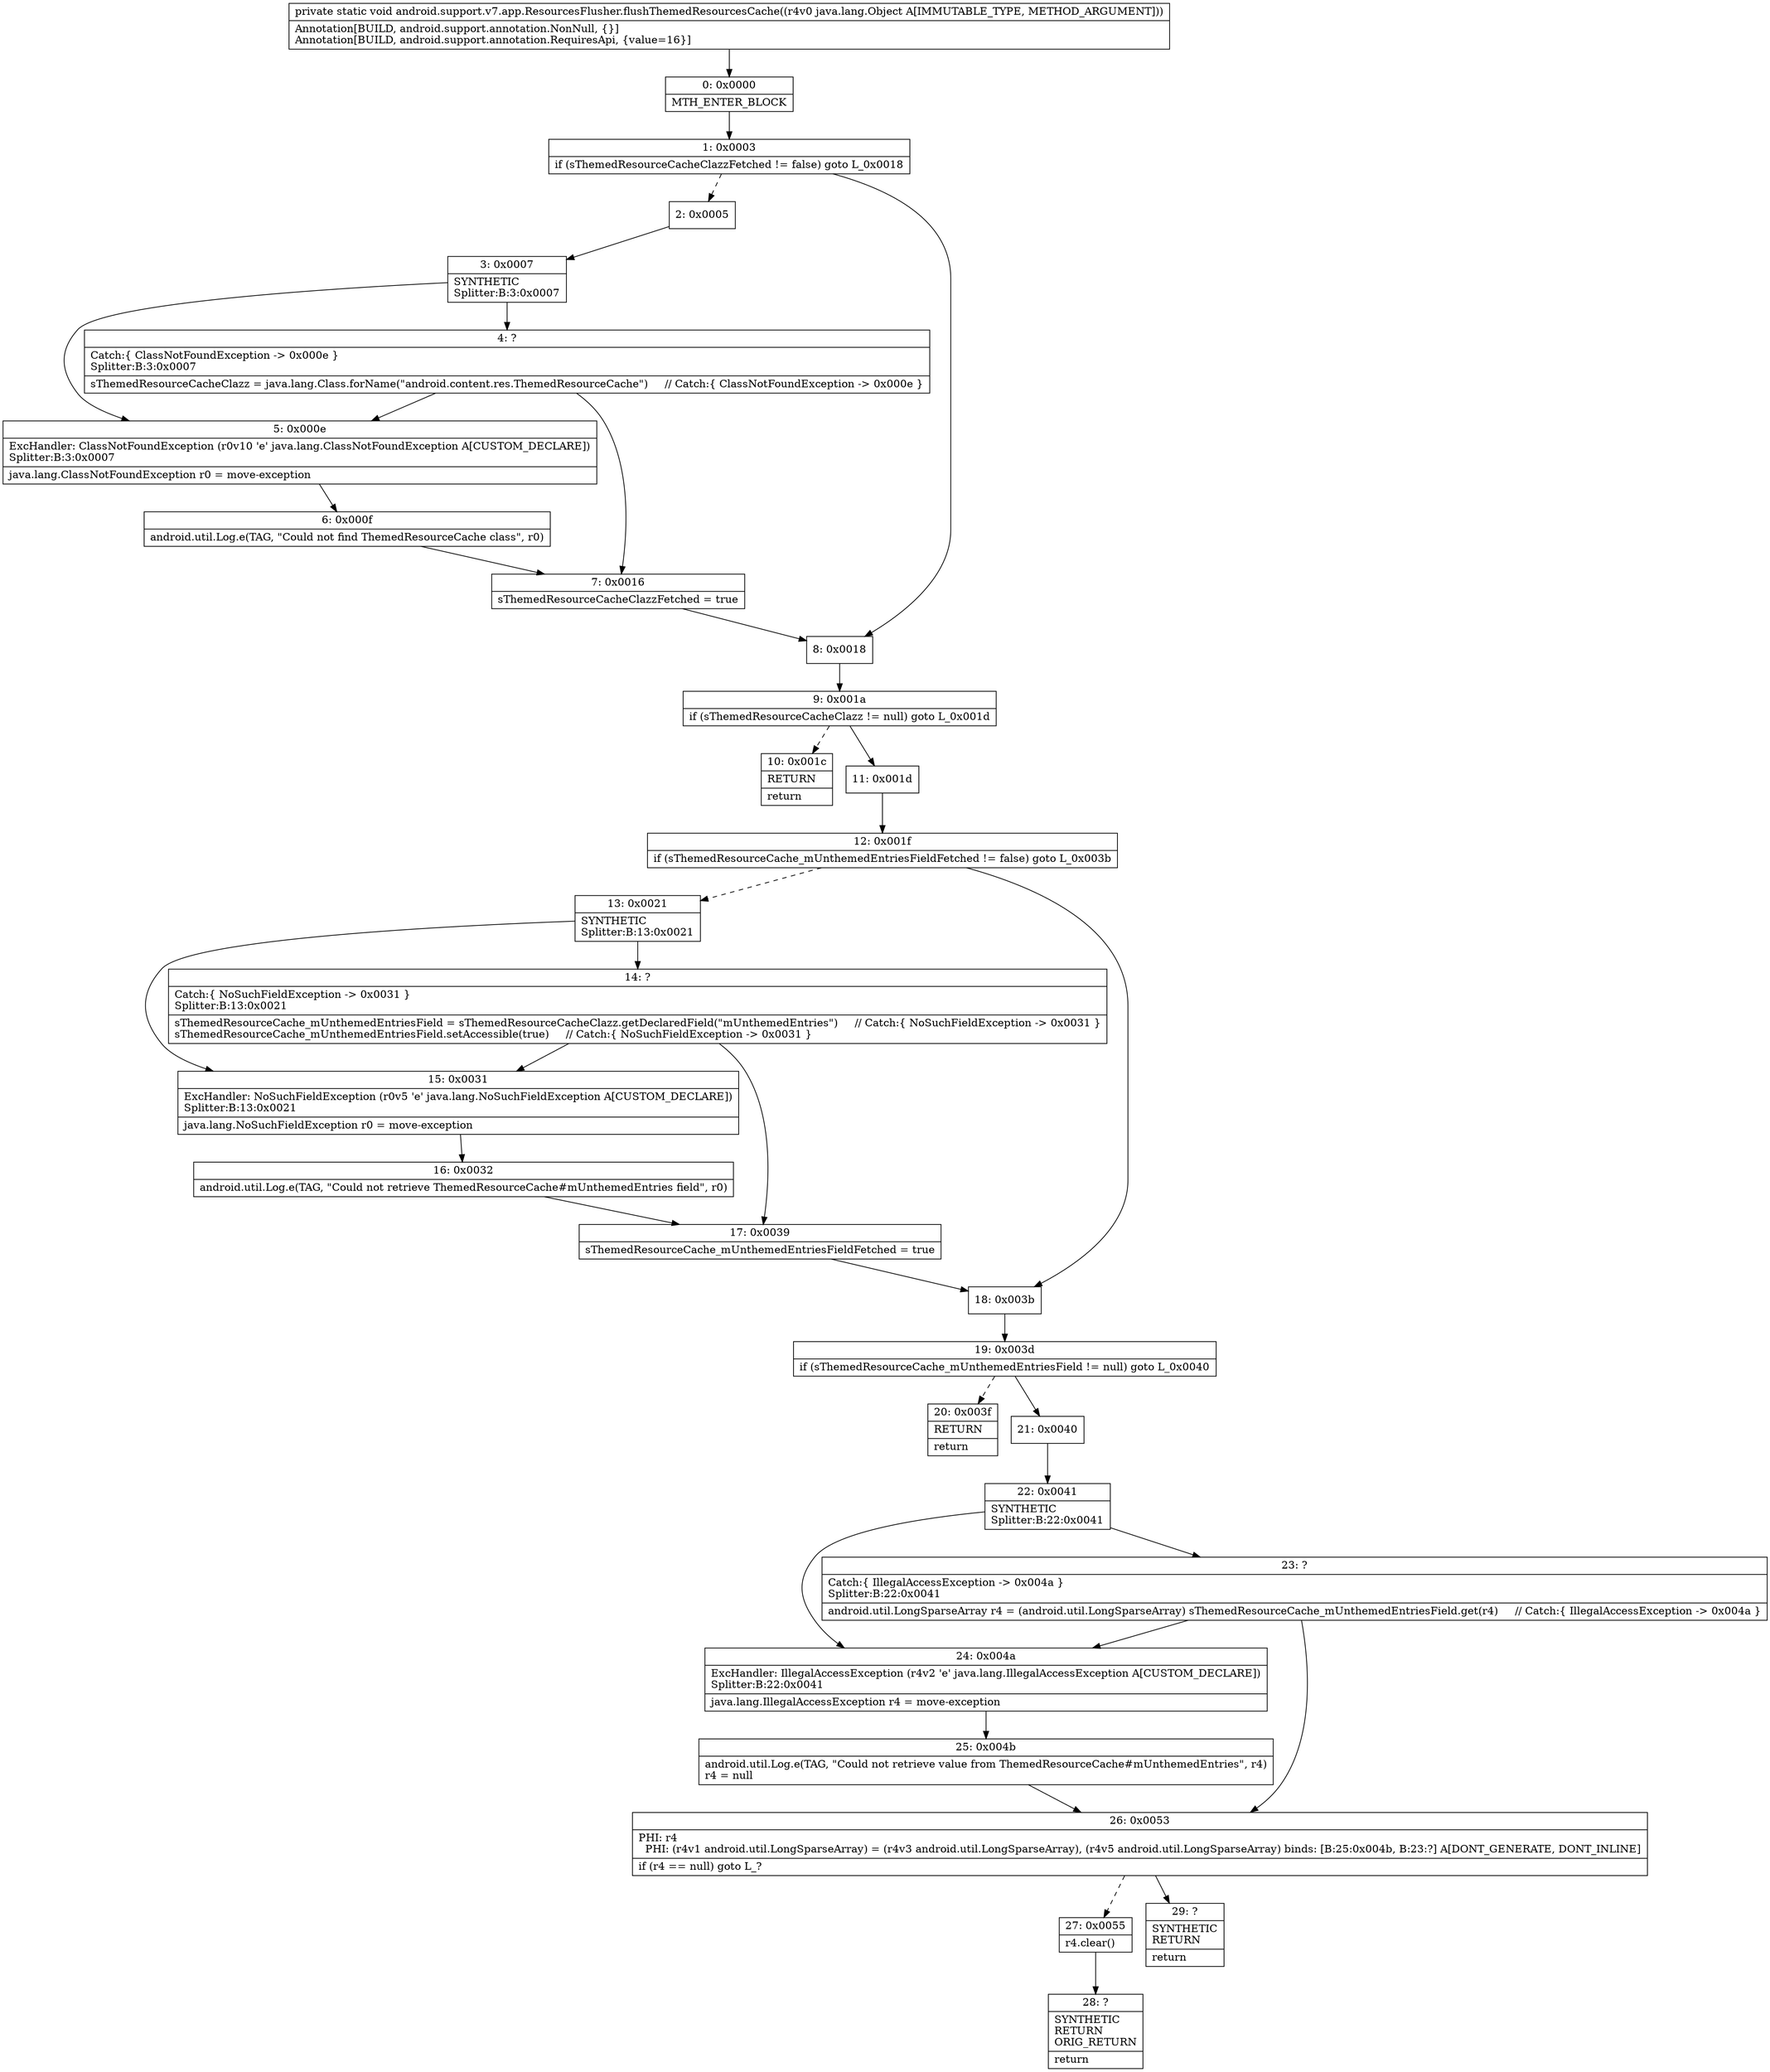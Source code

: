 digraph "CFG forandroid.support.v7.app.ResourcesFlusher.flushThemedResourcesCache(Ljava\/lang\/Object;)V" {
Node_0 [shape=record,label="{0\:\ 0x0000|MTH_ENTER_BLOCK\l}"];
Node_1 [shape=record,label="{1\:\ 0x0003|if (sThemedResourceCacheClazzFetched != false) goto L_0x0018\l}"];
Node_2 [shape=record,label="{2\:\ 0x0005}"];
Node_3 [shape=record,label="{3\:\ 0x0007|SYNTHETIC\lSplitter:B:3:0x0007\l}"];
Node_4 [shape=record,label="{4\:\ ?|Catch:\{ ClassNotFoundException \-\> 0x000e \}\lSplitter:B:3:0x0007\l|sThemedResourceCacheClazz = java.lang.Class.forName(\"android.content.res.ThemedResourceCache\")     \/\/ Catch:\{ ClassNotFoundException \-\> 0x000e \}\l}"];
Node_5 [shape=record,label="{5\:\ 0x000e|ExcHandler: ClassNotFoundException (r0v10 'e' java.lang.ClassNotFoundException A[CUSTOM_DECLARE])\lSplitter:B:3:0x0007\l|java.lang.ClassNotFoundException r0 = move\-exception\l}"];
Node_6 [shape=record,label="{6\:\ 0x000f|android.util.Log.e(TAG, \"Could not find ThemedResourceCache class\", r0)\l}"];
Node_7 [shape=record,label="{7\:\ 0x0016|sThemedResourceCacheClazzFetched = true\l}"];
Node_8 [shape=record,label="{8\:\ 0x0018}"];
Node_9 [shape=record,label="{9\:\ 0x001a|if (sThemedResourceCacheClazz != null) goto L_0x001d\l}"];
Node_10 [shape=record,label="{10\:\ 0x001c|RETURN\l|return\l}"];
Node_11 [shape=record,label="{11\:\ 0x001d}"];
Node_12 [shape=record,label="{12\:\ 0x001f|if (sThemedResourceCache_mUnthemedEntriesFieldFetched != false) goto L_0x003b\l}"];
Node_13 [shape=record,label="{13\:\ 0x0021|SYNTHETIC\lSplitter:B:13:0x0021\l}"];
Node_14 [shape=record,label="{14\:\ ?|Catch:\{ NoSuchFieldException \-\> 0x0031 \}\lSplitter:B:13:0x0021\l|sThemedResourceCache_mUnthemedEntriesField = sThemedResourceCacheClazz.getDeclaredField(\"mUnthemedEntries\")     \/\/ Catch:\{ NoSuchFieldException \-\> 0x0031 \}\lsThemedResourceCache_mUnthemedEntriesField.setAccessible(true)     \/\/ Catch:\{ NoSuchFieldException \-\> 0x0031 \}\l}"];
Node_15 [shape=record,label="{15\:\ 0x0031|ExcHandler: NoSuchFieldException (r0v5 'e' java.lang.NoSuchFieldException A[CUSTOM_DECLARE])\lSplitter:B:13:0x0021\l|java.lang.NoSuchFieldException r0 = move\-exception\l}"];
Node_16 [shape=record,label="{16\:\ 0x0032|android.util.Log.e(TAG, \"Could not retrieve ThemedResourceCache#mUnthemedEntries field\", r0)\l}"];
Node_17 [shape=record,label="{17\:\ 0x0039|sThemedResourceCache_mUnthemedEntriesFieldFetched = true\l}"];
Node_18 [shape=record,label="{18\:\ 0x003b}"];
Node_19 [shape=record,label="{19\:\ 0x003d|if (sThemedResourceCache_mUnthemedEntriesField != null) goto L_0x0040\l}"];
Node_20 [shape=record,label="{20\:\ 0x003f|RETURN\l|return\l}"];
Node_21 [shape=record,label="{21\:\ 0x0040}"];
Node_22 [shape=record,label="{22\:\ 0x0041|SYNTHETIC\lSplitter:B:22:0x0041\l}"];
Node_23 [shape=record,label="{23\:\ ?|Catch:\{ IllegalAccessException \-\> 0x004a \}\lSplitter:B:22:0x0041\l|android.util.LongSparseArray r4 = (android.util.LongSparseArray) sThemedResourceCache_mUnthemedEntriesField.get(r4)     \/\/ Catch:\{ IllegalAccessException \-\> 0x004a \}\l}"];
Node_24 [shape=record,label="{24\:\ 0x004a|ExcHandler: IllegalAccessException (r4v2 'e' java.lang.IllegalAccessException A[CUSTOM_DECLARE])\lSplitter:B:22:0x0041\l|java.lang.IllegalAccessException r4 = move\-exception\l}"];
Node_25 [shape=record,label="{25\:\ 0x004b|android.util.Log.e(TAG, \"Could not retrieve value from ThemedResourceCache#mUnthemedEntries\", r4)\lr4 = null\l}"];
Node_26 [shape=record,label="{26\:\ 0x0053|PHI: r4 \l  PHI: (r4v1 android.util.LongSparseArray) = (r4v3 android.util.LongSparseArray), (r4v5 android.util.LongSparseArray) binds: [B:25:0x004b, B:23:?] A[DONT_GENERATE, DONT_INLINE]\l|if (r4 == null) goto L_?\l}"];
Node_27 [shape=record,label="{27\:\ 0x0055|r4.clear()\l}"];
Node_28 [shape=record,label="{28\:\ ?|SYNTHETIC\lRETURN\lORIG_RETURN\l|return\l}"];
Node_29 [shape=record,label="{29\:\ ?|SYNTHETIC\lRETURN\l|return\l}"];
MethodNode[shape=record,label="{private static void android.support.v7.app.ResourcesFlusher.flushThemedResourcesCache((r4v0 java.lang.Object A[IMMUTABLE_TYPE, METHOD_ARGUMENT]))  | Annotation[BUILD, android.support.annotation.NonNull, \{\}]\lAnnotation[BUILD, android.support.annotation.RequiresApi, \{value=16\}]\l}"];
MethodNode -> Node_0;
Node_0 -> Node_1;
Node_1 -> Node_2[style=dashed];
Node_1 -> Node_8;
Node_2 -> Node_3;
Node_3 -> Node_4;
Node_3 -> Node_5;
Node_4 -> Node_5;
Node_4 -> Node_7;
Node_5 -> Node_6;
Node_6 -> Node_7;
Node_7 -> Node_8;
Node_8 -> Node_9;
Node_9 -> Node_10[style=dashed];
Node_9 -> Node_11;
Node_11 -> Node_12;
Node_12 -> Node_13[style=dashed];
Node_12 -> Node_18;
Node_13 -> Node_14;
Node_13 -> Node_15;
Node_14 -> Node_15;
Node_14 -> Node_17;
Node_15 -> Node_16;
Node_16 -> Node_17;
Node_17 -> Node_18;
Node_18 -> Node_19;
Node_19 -> Node_20[style=dashed];
Node_19 -> Node_21;
Node_21 -> Node_22;
Node_22 -> Node_23;
Node_22 -> Node_24;
Node_23 -> Node_24;
Node_23 -> Node_26;
Node_24 -> Node_25;
Node_25 -> Node_26;
Node_26 -> Node_27[style=dashed];
Node_26 -> Node_29;
Node_27 -> Node_28;
}


